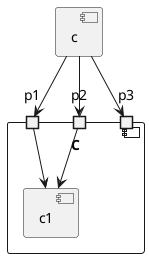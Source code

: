 @startuml Port [port, portIn, portOut]
/'
You can add port with port, portin and portout keywords.
'/
[c]
component C {
    port p1
    port p2
    port p3
    component c1
}

c --> p1
c --> p2
c --> p3
p1 --> c1
p2 --> c1

@enduml
